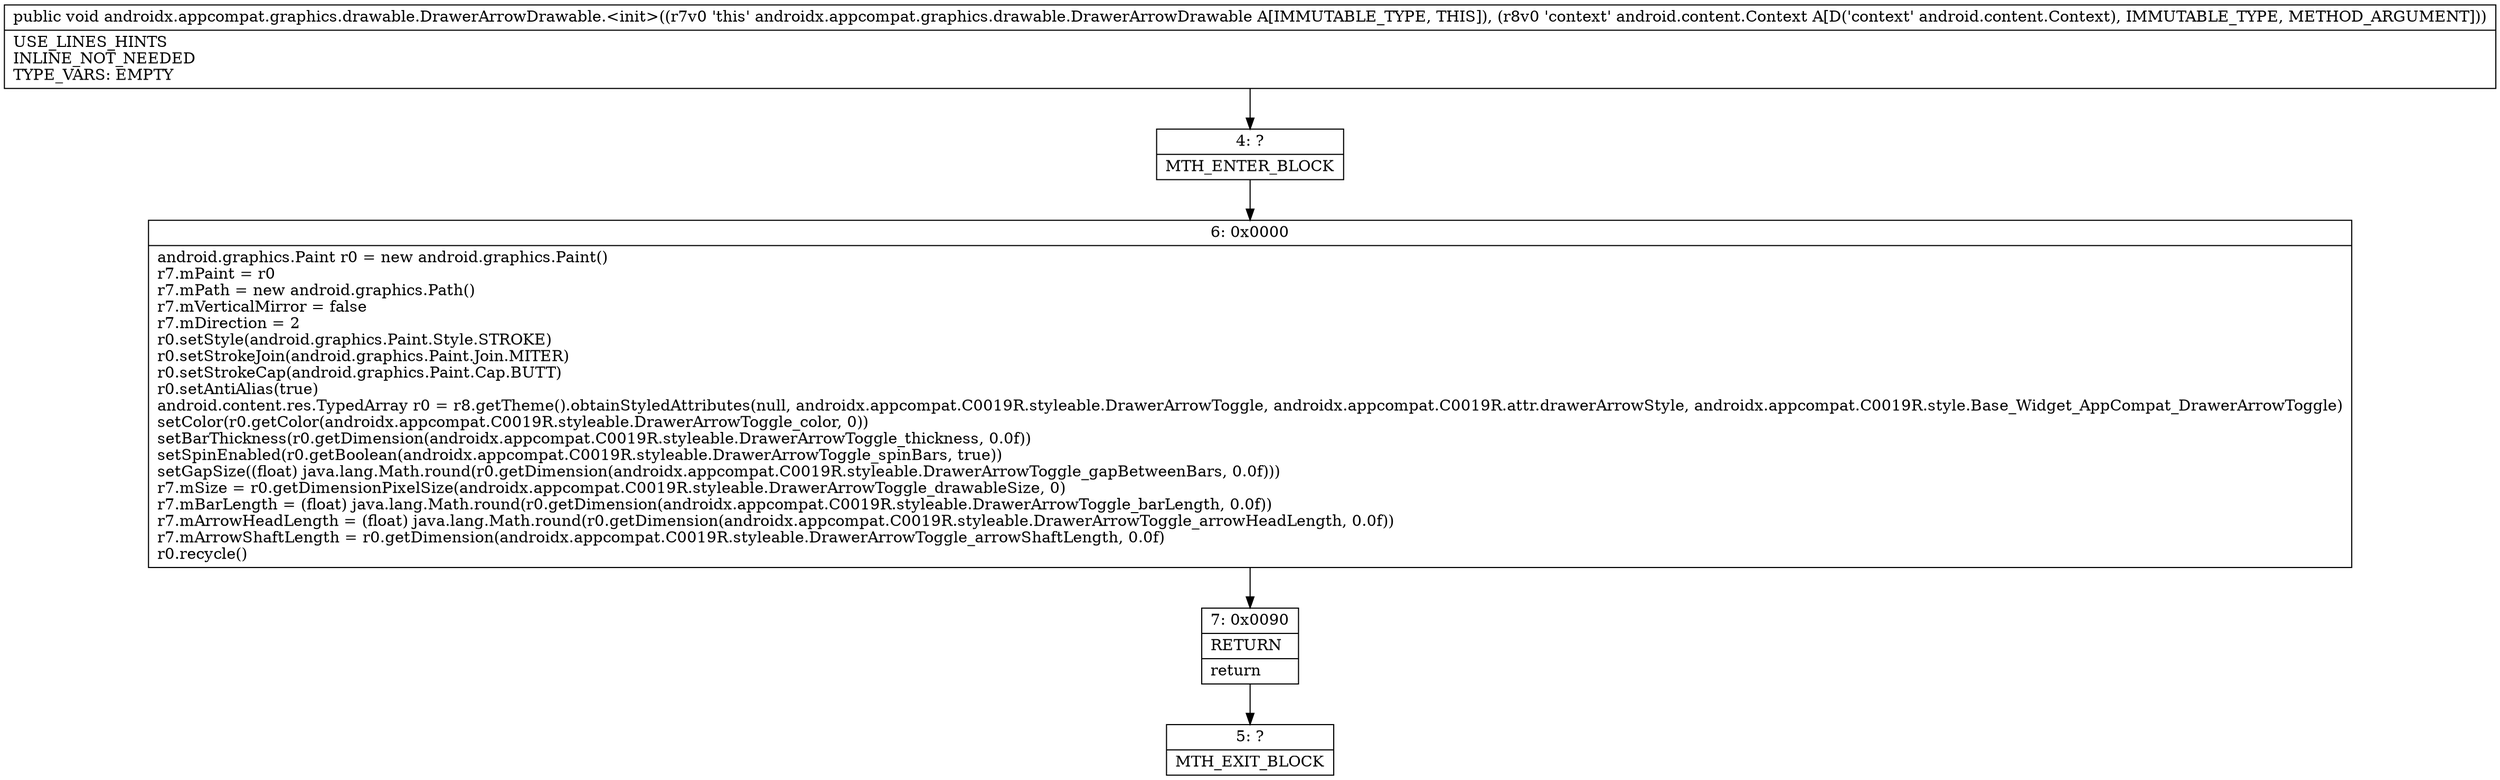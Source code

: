 digraph "CFG forandroidx.appcompat.graphics.drawable.DrawerArrowDrawable.\<init\>(Landroid\/content\/Context;)V" {
Node_4 [shape=record,label="{4\:\ ?|MTH_ENTER_BLOCK\l}"];
Node_6 [shape=record,label="{6\:\ 0x0000|android.graphics.Paint r0 = new android.graphics.Paint()\lr7.mPaint = r0\lr7.mPath = new android.graphics.Path()\lr7.mVerticalMirror = false\lr7.mDirection = 2\lr0.setStyle(android.graphics.Paint.Style.STROKE)\lr0.setStrokeJoin(android.graphics.Paint.Join.MITER)\lr0.setStrokeCap(android.graphics.Paint.Cap.BUTT)\lr0.setAntiAlias(true)\landroid.content.res.TypedArray r0 = r8.getTheme().obtainStyledAttributes(null, androidx.appcompat.C0019R.styleable.DrawerArrowToggle, androidx.appcompat.C0019R.attr.drawerArrowStyle, androidx.appcompat.C0019R.style.Base_Widget_AppCompat_DrawerArrowToggle)\lsetColor(r0.getColor(androidx.appcompat.C0019R.styleable.DrawerArrowToggle_color, 0))\lsetBarThickness(r0.getDimension(androidx.appcompat.C0019R.styleable.DrawerArrowToggle_thickness, 0.0f))\lsetSpinEnabled(r0.getBoolean(androidx.appcompat.C0019R.styleable.DrawerArrowToggle_spinBars, true))\lsetGapSize((float) java.lang.Math.round(r0.getDimension(androidx.appcompat.C0019R.styleable.DrawerArrowToggle_gapBetweenBars, 0.0f)))\lr7.mSize = r0.getDimensionPixelSize(androidx.appcompat.C0019R.styleable.DrawerArrowToggle_drawableSize, 0)\lr7.mBarLength = (float) java.lang.Math.round(r0.getDimension(androidx.appcompat.C0019R.styleable.DrawerArrowToggle_barLength, 0.0f))\lr7.mArrowHeadLength = (float) java.lang.Math.round(r0.getDimension(androidx.appcompat.C0019R.styleable.DrawerArrowToggle_arrowHeadLength, 0.0f))\lr7.mArrowShaftLength = r0.getDimension(androidx.appcompat.C0019R.styleable.DrawerArrowToggle_arrowShaftLength, 0.0f)\lr0.recycle()\l}"];
Node_7 [shape=record,label="{7\:\ 0x0090|RETURN\l|return\l}"];
Node_5 [shape=record,label="{5\:\ ?|MTH_EXIT_BLOCK\l}"];
MethodNode[shape=record,label="{public void androidx.appcompat.graphics.drawable.DrawerArrowDrawable.\<init\>((r7v0 'this' androidx.appcompat.graphics.drawable.DrawerArrowDrawable A[IMMUTABLE_TYPE, THIS]), (r8v0 'context' android.content.Context A[D('context' android.content.Context), IMMUTABLE_TYPE, METHOD_ARGUMENT]))  | USE_LINES_HINTS\lINLINE_NOT_NEEDED\lTYPE_VARS: EMPTY\l}"];
MethodNode -> Node_4;Node_4 -> Node_6;
Node_6 -> Node_7;
Node_7 -> Node_5;
}

